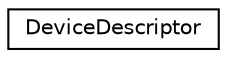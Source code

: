 digraph "Graphical Class Hierarchy"
{
  edge [fontname="Helvetica",fontsize="10",labelfontname="Helvetica",labelfontsize="10"];
  node [fontname="Helvetica",fontsize="10",shape=record];
  rankdir="LR";
  Node1 [label="DeviceDescriptor",height=0.2,width=0.4,color="black", fillcolor="white", style="filled",URL="$d2/d73/structDeviceDescriptor.html"];
}
